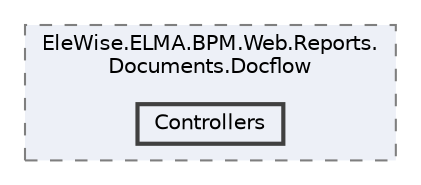 digraph "Web/Modules/EleWise.ELMA.BPM.Web.Reports.Documents.Docflow/Controllers"
{
 // LATEX_PDF_SIZE
  bgcolor="transparent";
  edge [fontname=Helvetica,fontsize=10,labelfontname=Helvetica,labelfontsize=10];
  node [fontname=Helvetica,fontsize=10,shape=box,height=0.2,width=0.4];
  compound=true
  subgraph clusterdir_c86c9580f0217370ad111eb412e2140a {
    graph [ bgcolor="#edf0f7", pencolor="grey50", label="EleWise.ELMA.BPM.Web.Reports.\lDocuments.Docflow", fontname=Helvetica,fontsize=10 style="filled,dashed", URL="dir_c86c9580f0217370ad111eb412e2140a.html",tooltip=""]
  dir_e6da6b751be0737fccb599ffacfbb51a [label="Controllers", fillcolor="#edf0f7", color="grey25", style="filled,bold", URL="dir_e6da6b751be0737fccb599ffacfbb51a.html",tooltip=""];
  }
}
